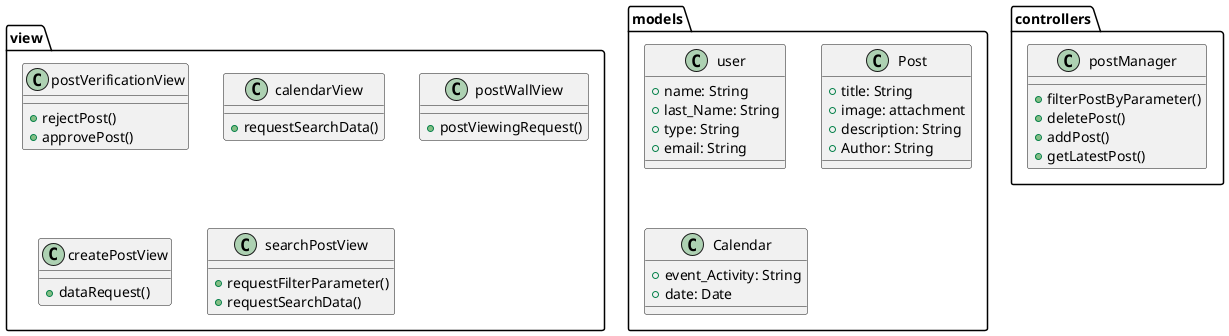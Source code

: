 @startuml packageDiagramDescription

allowmixing

package view <<Folder>> {
    class postVerificationView{
        +rejectPost()
        +approvePost()
    }
    class calendarView{
        +requestSearchData()
    }

    class postWallView{
        +postViewingRequest()
    }
    class createPostView{
        +dataRequest()
    }
    class searchPostView{
  +requestFilterParameter()
  +requestSearchData()
    }
}
   

package controllers <<Folder>> {
    class postManager{
+filterPostByParameter()
+deletePost()
+addPost()
+ getLatestPost()
}
}

package models <<Folder>> {
    class user{
        +name: String
        +last_Name: String
        +type: String
        +email: String
    }
    class Post{
        +title: String
        +image: attachment
        +description: String
        + Author: String
    }
    class Calendar{
        +event_Activity: String
        +date: Date
    }
}


@enduml